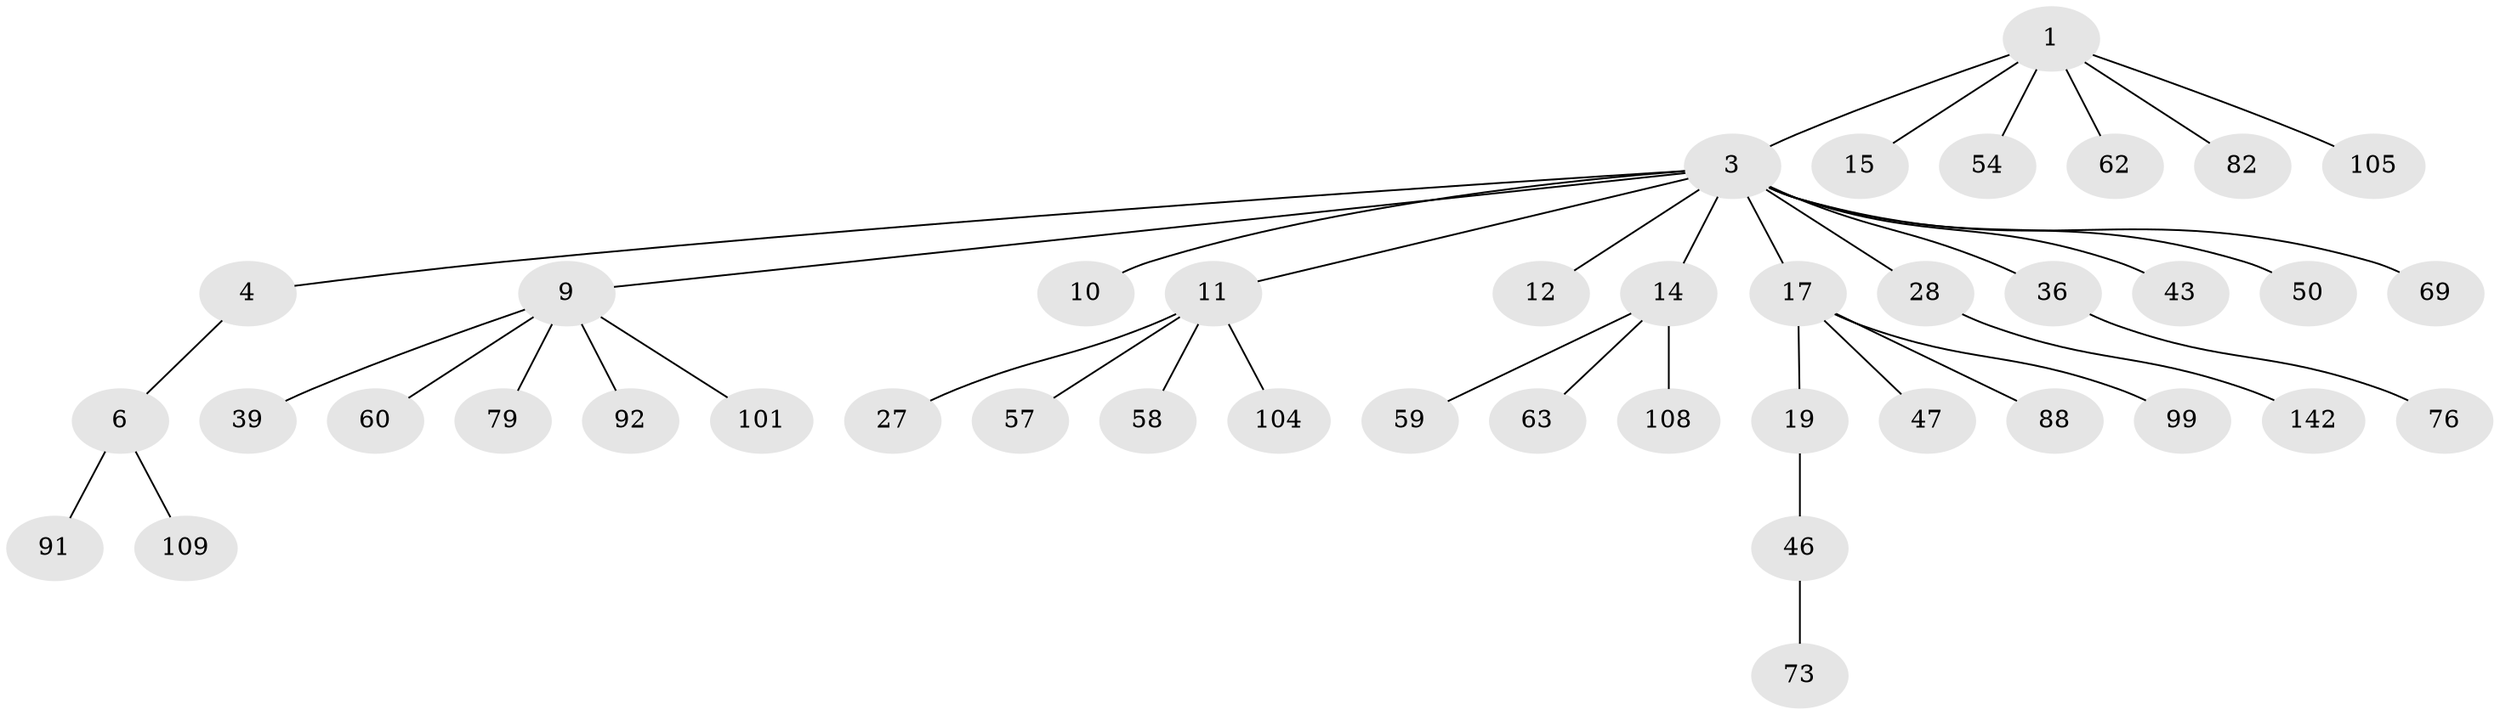 // original degree distribution, {5: 0.06338028169014084, 3: 0.14788732394366197, 6: 0.007042253521126761, 4: 0.056338028169014086, 2: 0.2323943661971831, 1: 0.49295774647887325}
// Generated by graph-tools (version 1.1) at 2025/19/03/04/25 18:19:18]
// undirected, 42 vertices, 41 edges
graph export_dot {
graph [start="1"]
  node [color=gray90,style=filled];
  1 [super="+2+35+139+117+49"];
  3 [super="+5"];
  4 [super="+31"];
  6 [super="+26+136+78"];
  9 [super="+23+24+98+18"];
  10 [super="+114+77"];
  11 [super="+122+30+16+20"];
  12 [super="+96+55"];
  14 [super="+103+22"];
  15 [super="+45+42"];
  17 [super="+83"];
  19;
  27;
  28 [super="+90+75+56+84"];
  36 [super="+74"];
  39 [super="+134"];
  43;
  46;
  47 [super="+85"];
  50;
  54 [super="+130"];
  57 [super="+138"];
  58;
  59;
  60 [super="+87+66"];
  62 [super="+133"];
  63 [super="+106"];
  69;
  73;
  76;
  79 [super="+141+107"];
  82 [super="+124"];
  88;
  91;
  92;
  99 [super="+111+116"];
  101;
  104;
  105;
  108 [super="+129"];
  109;
  142;
  1 -- 3;
  1 -- 105;
  1 -- 62;
  1 -- 15;
  1 -- 82;
  1 -- 54;
  3 -- 4;
  3 -- 28;
  3 -- 36;
  3 -- 69;
  3 -- 9;
  3 -- 10;
  3 -- 11;
  3 -- 12;
  3 -- 43;
  3 -- 14;
  3 -- 17;
  3 -- 50;
  4 -- 6;
  6 -- 91;
  6 -- 109;
  9 -- 39;
  9 -- 79;
  9 -- 60;
  9 -- 101;
  9 -- 92;
  11 -- 104;
  11 -- 27;
  11 -- 57;
  11 -- 58;
  14 -- 108;
  14 -- 59;
  14 -- 63;
  17 -- 19;
  17 -- 47;
  17 -- 88;
  17 -- 99;
  19 -- 46;
  28 -- 142;
  36 -- 76;
  46 -- 73;
}
